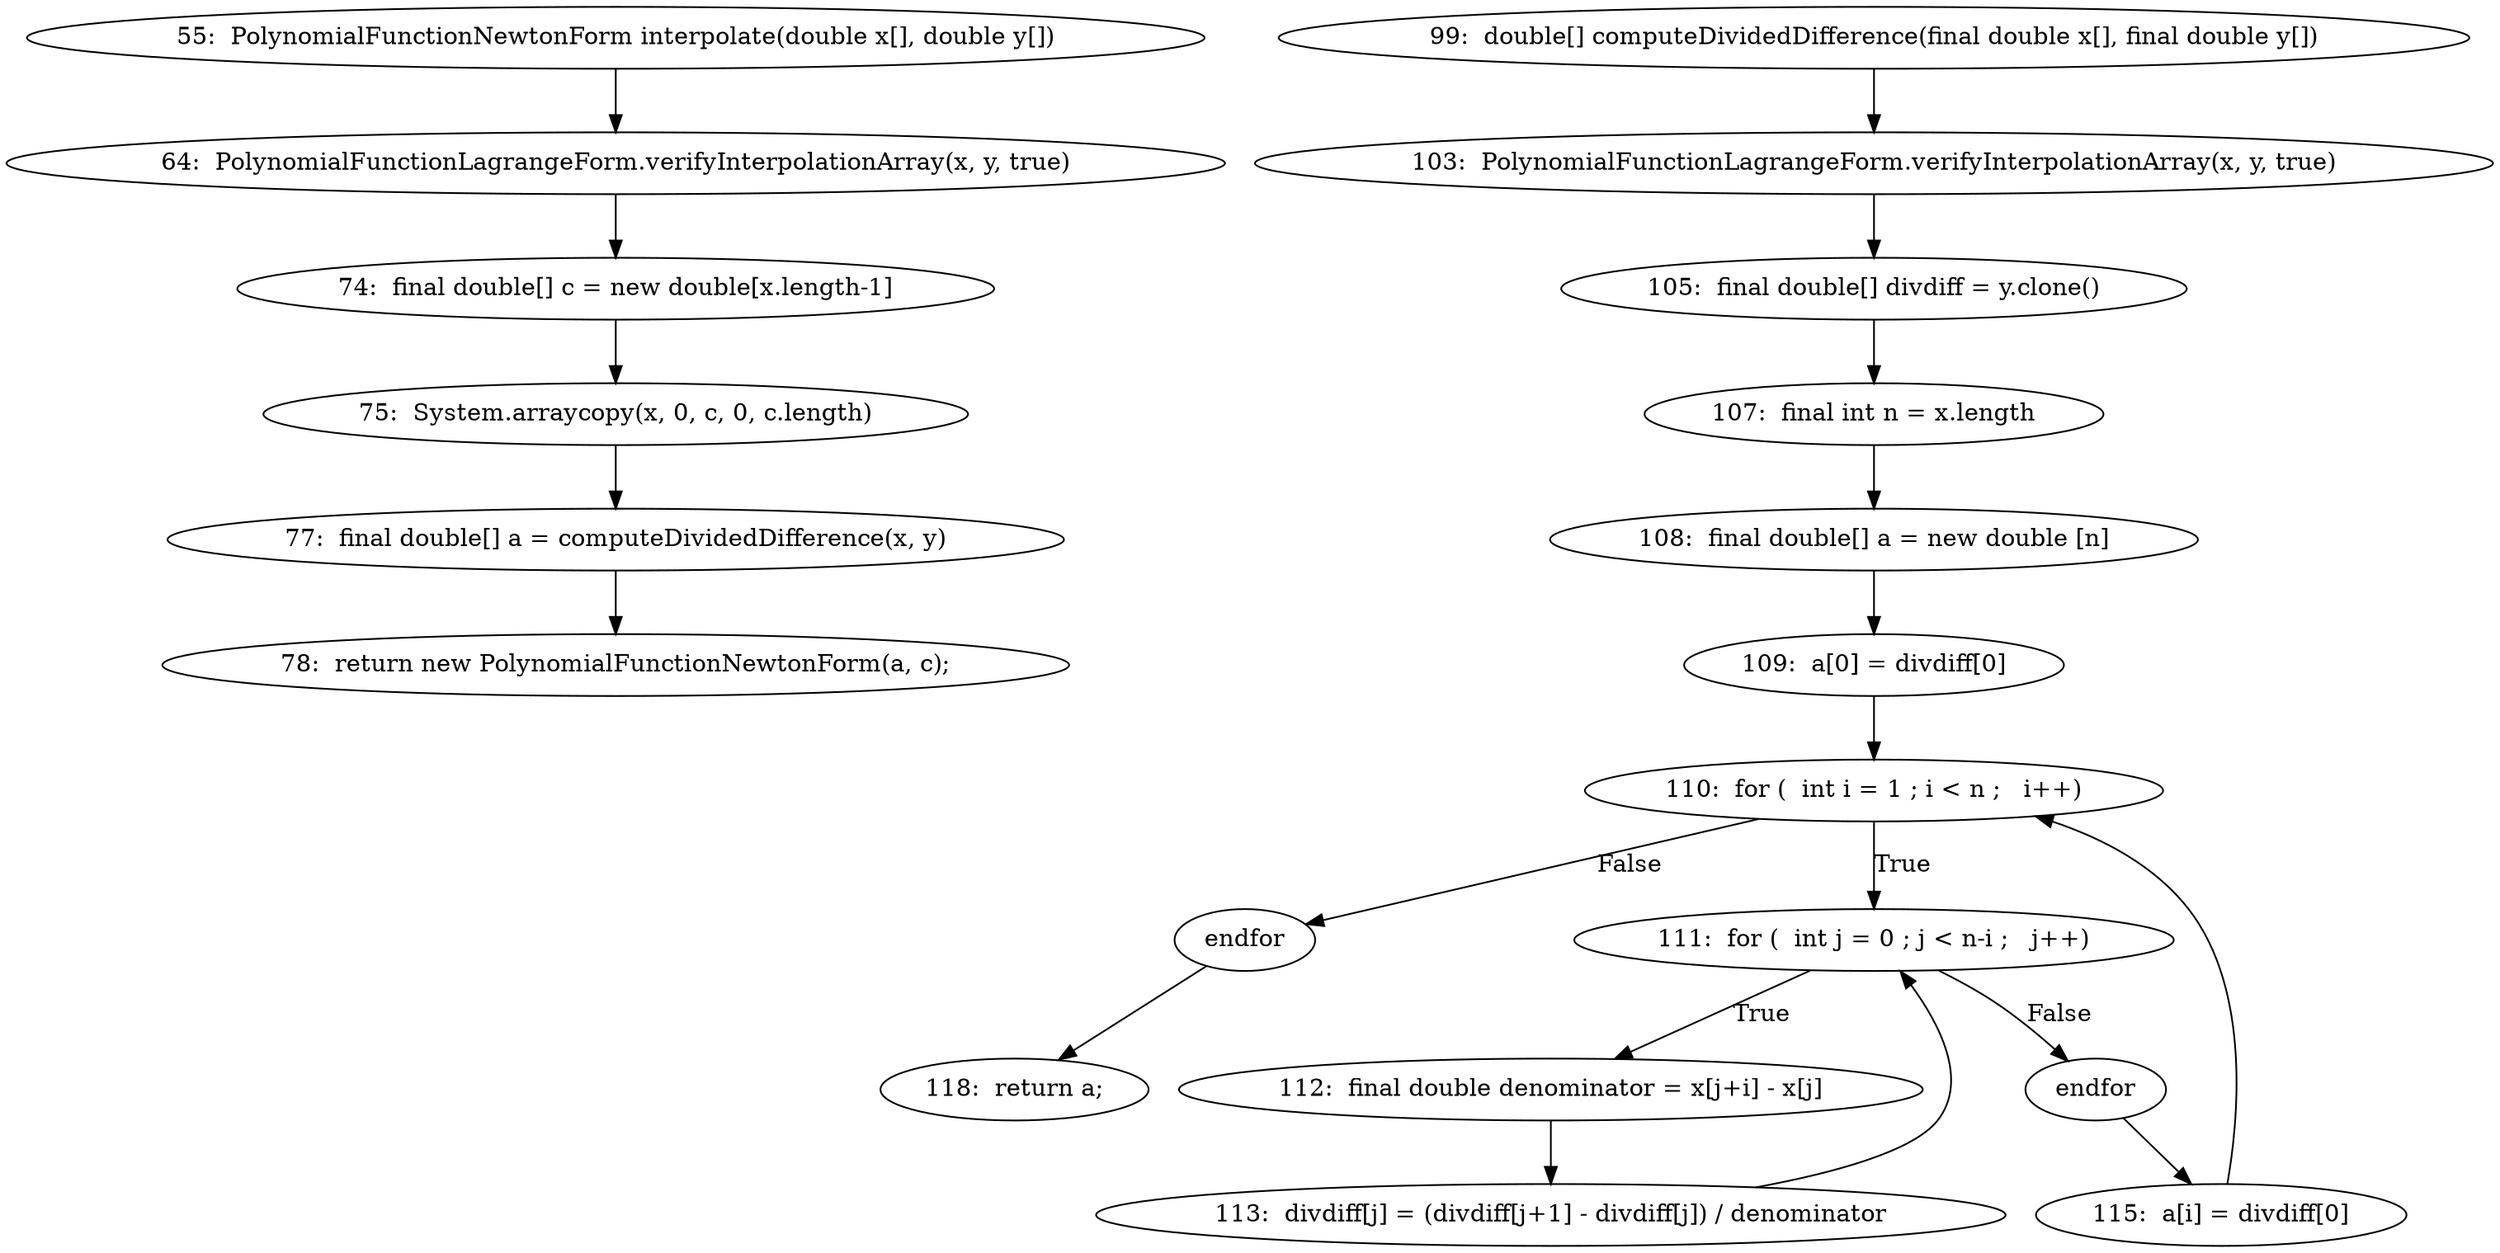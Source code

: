 digraph DividedDifferenceInterpolator_CFG {
  // graph-vertices
  v1  [label="55:  PolynomialFunctionNewtonForm interpolate(double x[], double y[])"];
  v2  [label="64:  PolynomialFunctionLagrangeForm.verifyInterpolationArray(x, y, true)"];
  v3  [label="74:  final double[] c = new double[x.length-1]"];
  v4  [label="75:  System.arraycopy(x, 0, c, 0, c.length)"];
  v5  [label="77:  final double[] a = computeDividedDifference(x, y)"];
  v6  [label="78:  return new PolynomialFunctionNewtonForm(a, c);"];
  v7  [label="99:  double[] computeDividedDifference(final double x[], final double y[])"];
  v8  [label="103:  PolynomialFunctionLagrangeForm.verifyInterpolationArray(x, y, true)"];
  v9  [label="105:  final double[] divdiff = y.clone()"];
  v10  [label="107:  final int n = x.length"];
  v11  [label="108:  final double[] a = new double [n]"];
  v12  [label="109:  a[0] = divdiff[0]"];
  v13  [label="110:  for (  int i = 1 ; i < n ;   i++)"];
  v16  [label="endfor"];
  v17  [label="111:  for (  int j = 0 ; j < n-i ;   j++)"];
  v20  [label="endfor"];
  v21  [label="112:  final double denominator = x[j+i] - x[j]"];
  v22  [label="113:  divdiff[j] = (divdiff[j+1] - divdiff[j]) / denominator"];
  v23  [label="115:  a[i] = divdiff[0]"];
  v24  [label="118:  return a;"];
  // graph-edges
  v1 -> v2;
  v2 -> v3;
  v3 -> v4;
  v4 -> v5;
  v5 -> v6;
  v7 -> v8;
  v8 -> v9;
  v9 -> v10;
  v10 -> v11;
  v11 -> v12;
  v12 -> v13;
  v13 -> v16  [label="False"];
  v13 -> v17  [label="True"];
  v17 -> v20  [label="False"];
  v17 -> v21  [label="True"];
  v21 -> v22;
  v22 -> v17;
  v20 -> v23;
  v23 -> v13;
  v16 -> v24;
  // end-of-graph
}
